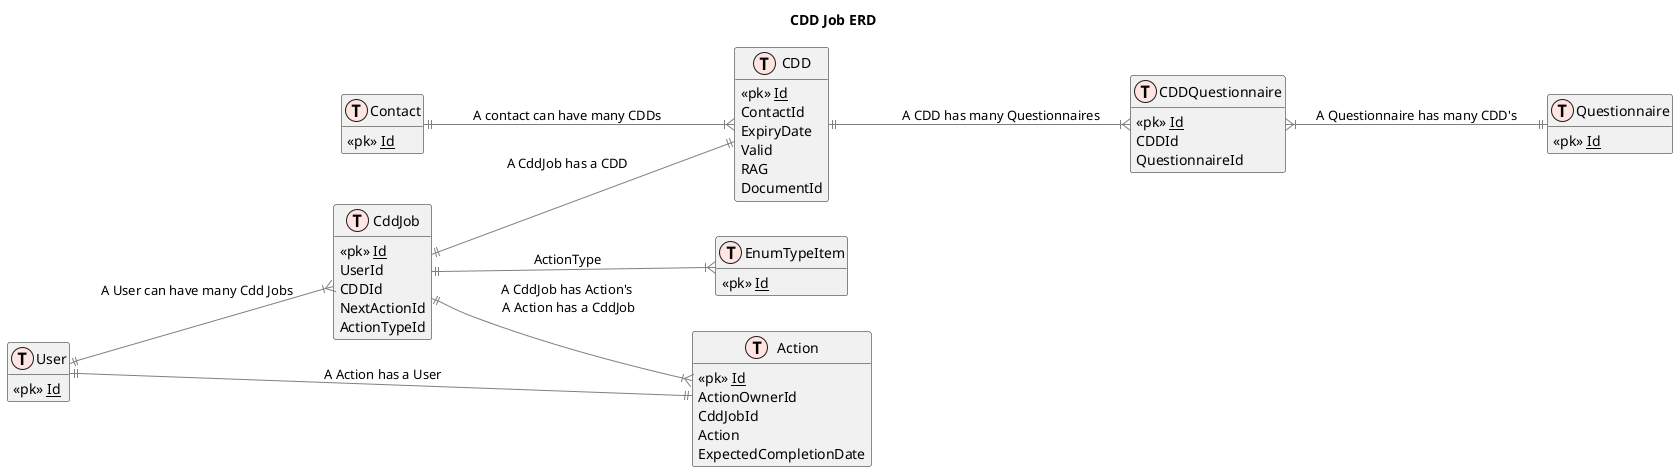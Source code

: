 @startuml

title CDD Job ERD 

left to right direction

!define table(x) class x << (T,mistyrose) >>   
!define view(x) class x << (V,lightblue) >>   
!define table(x) class x << (T,mistyrose) >>  
!define tr(x) class x << (R,red) >>  
!define tf(x) class x << (F,darkorange) >>   
!define af(x) class x << (F,white) >>   
!define fn(x) class x << (F,plum) >>   
!define fs(x) class x << (F,tan) >>   
!define ft(x) class x << (F,wheat) >>   
!define if(x) class x << (F,gaisboro) >>   
!define p(x) class x << (P,indianred) >>   
!define pc(x) class x << (P,lemonshiffon) >>   
!define x(x) class x << (P,linen) >>     
!define primary_key(x) <<pk>> <u>x</u>
!define foreign_key(x) <<fk>> <b>x</b>
!define link( k, y) k }--||  y
hide methods   
hide stereotypes  
skinparam classarrowcolor gray  

table(User)
{
    primary_key(Id)
}

table(Contact)
{
    primary_key(Id)
}

table(CDD)
{
    primary_key(Id)
    ContactId
    ExpiryDate
    Valid
    RAG
    DocumentId
}

table( CddJob)
{
    primary_key(Id)
    UserId
    CDDId
    NextActionId
    ActionTypeId

}

table(Action)
{
    primary_key(Id)
    ActionOwnerId
    CddJobId
    Action
    ExpectedCompletionDate
    
}

table(EnumTypeItem)
{
    primary_key(Id)
}

table( CDDQuestionnaire)
{
    primary_key(Id)
    CDDId
    QuestionnaireId
}
table(Questionnaire)
{
    primary_key(Id)
}


User ||--|{ CddJob : A User can have many Cdd Jobs
CddJob ||--|| CDD : A CddJob has a CDD
CddJob ||--|{ EnumTypeItem : ActionType
CddJob ||--|{ Action : A CddJob has Action's\n A Action has a CddJob

Action ||--|| User : A Action has a User 
Contact ||--|{ CDD : A contact can have many CDDs

CDD ||--|{ CDDQuestionnaire : A CDD has many Questionnaires
CDDQuestionnaire }|--|| Questionnaire : A Questionnaire has many CDD's

@enduml

